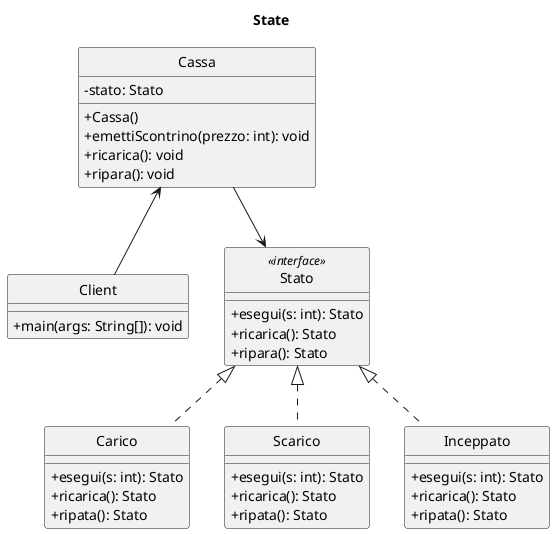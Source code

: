 ' PlantUML: tool per la generazione di UML (.png) in modo testuale
' supporta diversi diagrammi UML 
' (es. diagramma delle classi, di sequenza...)
' esempio file class_diagram.puml per generare UML a destra
' download (jar): http://plantuml.com/download
' documentazione: http://plantuml.com/class-diagram
' estensione per VS Code (PlantUML): https://marketplace.visualstudio.com/items?itemName=jebbs.plantuml
' (premi ALT-D per aprire la preview in VS Code)

@startuml State

' START STYLE
skinparam {
	'monochrome true
	'shadowing false
	'classBackgroundColor white
	'noteBackgroundColor white
	classAttributeIconSize 0
	'linetype polyline
	'linetype ortho
}
hide circle
' END STYLE

title State

class Client{
    + main(args: String[]): void
}

class Cassa{
    - stato: Stato
    + Cassa()
    + emettiScontrino(prezzo: int): void
    + ricarica(): void
    + ripara(): void
}

class Stato <<interface>>{
    + esegui(s: int): Stato
    + ricarica(): Stato
    + ripara(): Stato
}

class Carico{
    + esegui(s: int): Stato
    + ricarica(): Stato
    + ripata(): Stato
}

class Scarico{
    + esegui(s: int): Stato
    + ricarica(): Stato
    + ripata(): Stato
}

class Inceppato{
    + esegui(s: int): Stato
    + ricarica(): Stato
    + ripata(): Stato
}

' definisco le relazioni
Client -up-> Cassa
Cassa -down-> Stato
Stato <|.down. Carico
Stato <|.down. Scarico
Stato <|.down. Inceppato
@enduml
